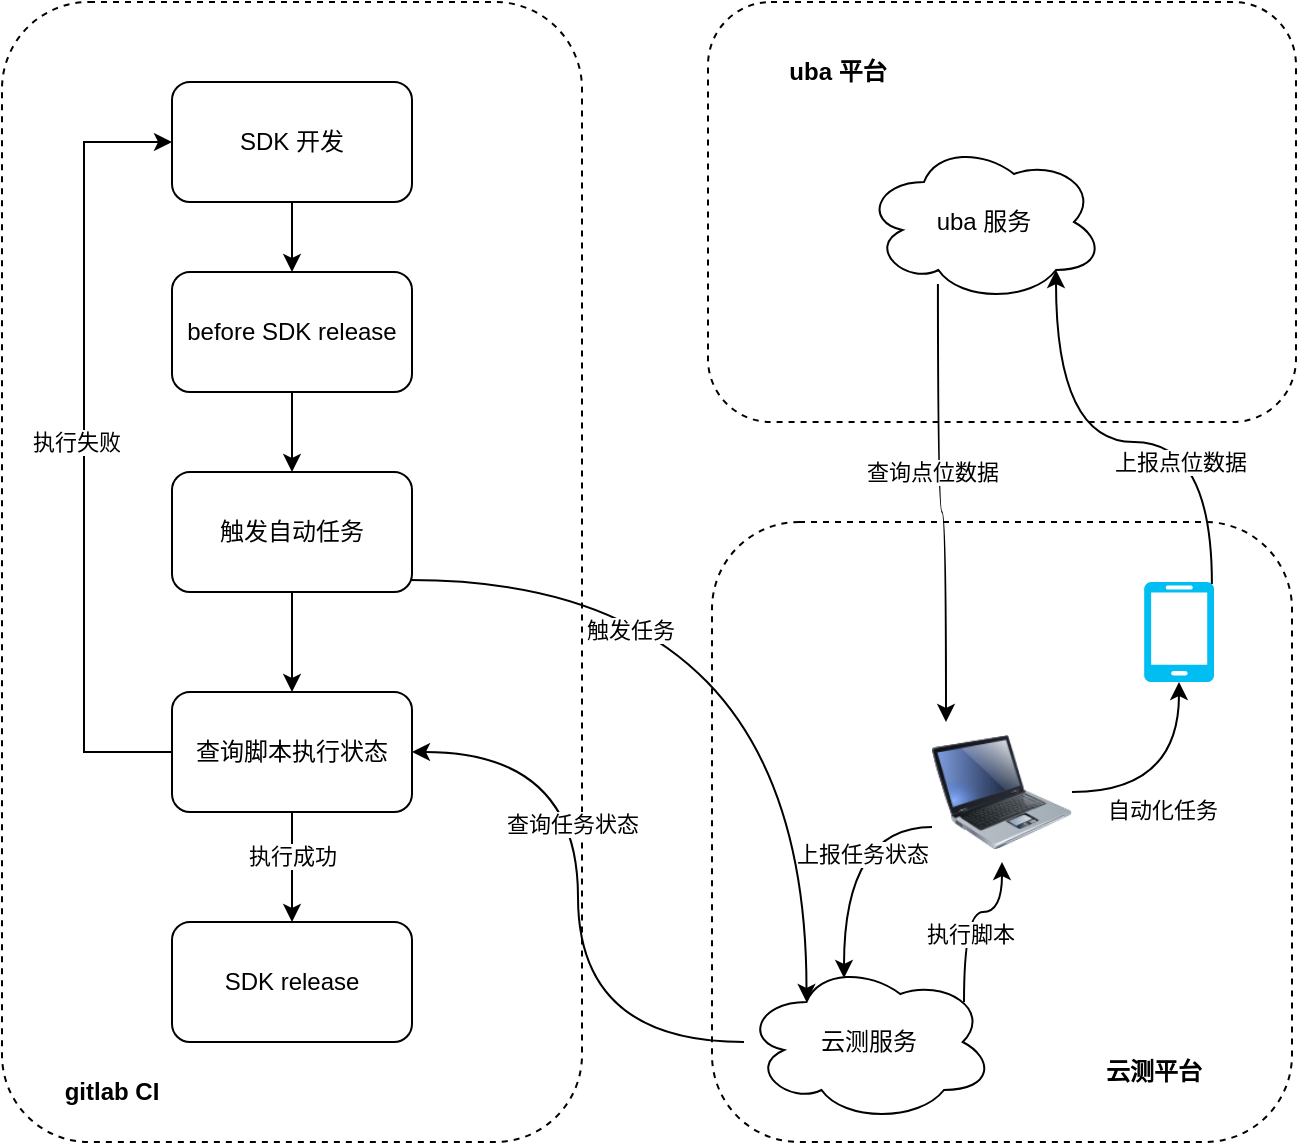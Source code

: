 <mxfile version="22.1.0" type="github">
  <diagram name="第 1 页" id="CWbB0reNdJYfrKpQ3krx">
    <mxGraphModel dx="1026" dy="655" grid="1" gridSize="10" guides="1" tooltips="1" connect="1" arrows="1" fold="1" page="1" pageScale="1" pageWidth="827" pageHeight="1169" math="0" shadow="0">
      <root>
        <mxCell id="0" />
        <mxCell id="1" parent="0" />
        <mxCell id="eWc8LPqZ7n1QxOSzpqEL-12" value="" style="rounded=1;whiteSpace=wrap;html=1;dashed=1;" parent="1" vertex="1">
          <mxGeometry x="59" y="210" width="290" height="570" as="geometry" />
        </mxCell>
        <mxCell id="eWc8LPqZ7n1QxOSzpqEL-30" value="" style="edgeStyle=orthogonalEdgeStyle;rounded=0;orthogonalLoop=1;jettySize=auto;html=1;" parent="1" source="eWc8LPqZ7n1QxOSzpqEL-1" target="eWc8LPqZ7n1QxOSzpqEL-3" edge="1">
          <mxGeometry relative="1" as="geometry" />
        </mxCell>
        <mxCell id="eWc8LPqZ7n1QxOSzpqEL-1" value="before SDK release" style="rounded=1;whiteSpace=wrap;html=1;" parent="1" vertex="1">
          <mxGeometry x="144" y="345" width="120" height="60" as="geometry" />
        </mxCell>
        <mxCell id="eWc8LPqZ7n1QxOSzpqEL-31" value="" style="edgeStyle=orthogonalEdgeStyle;rounded=0;orthogonalLoop=1;jettySize=auto;html=1;" parent="1" source="eWc8LPqZ7n1QxOSzpqEL-3" target="eWc8LPqZ7n1QxOSzpqEL-4" edge="1">
          <mxGeometry relative="1" as="geometry" />
        </mxCell>
        <mxCell id="eWc8LPqZ7n1QxOSzpqEL-3" value="触发自动任务" style="rounded=1;whiteSpace=wrap;html=1;" parent="1" vertex="1">
          <mxGeometry x="144" y="445" width="120" height="60" as="geometry" />
        </mxCell>
        <mxCell id="lJE3PWi9G3FHGFZcmfcB-39" style="edgeStyle=orthogonalEdgeStyle;rounded=0;orthogonalLoop=1;jettySize=auto;html=1;entryX=0;entryY=0.5;entryDx=0;entryDy=0;exitX=0;exitY=0.5;exitDx=0;exitDy=0;" edge="1" parent="1" source="eWc8LPqZ7n1QxOSzpqEL-4" target="lJE3PWi9G3FHGFZcmfcB-37">
          <mxGeometry relative="1" as="geometry">
            <Array as="points">
              <mxPoint x="100" y="585" />
              <mxPoint x="100" y="280" />
            </Array>
          </mxGeometry>
        </mxCell>
        <mxCell id="lJE3PWi9G3FHGFZcmfcB-40" value="执行失败" style="edgeLabel;html=1;align=center;verticalAlign=middle;resizable=0;points=[];" vertex="1" connectable="0" parent="lJE3PWi9G3FHGFZcmfcB-39">
          <mxGeometry x="0.015" y="4" relative="1" as="geometry">
            <mxPoint as="offset" />
          </mxGeometry>
        </mxCell>
        <mxCell id="eWc8LPqZ7n1QxOSzpqEL-4" value="查询脚本执行状态" style="rounded=1;whiteSpace=wrap;html=1;" parent="1" vertex="1">
          <mxGeometry x="144" y="555" width="120" height="60" as="geometry" />
        </mxCell>
        <mxCell id="eWc8LPqZ7n1QxOSzpqEL-27" style="edgeStyle=orthogonalEdgeStyle;rounded=1;orthogonalLoop=1;jettySize=auto;html=1;exitX=0.5;exitY=1;exitDx=0;exitDy=0;" parent="1" source="eWc8LPqZ7n1QxOSzpqEL-4" target="eWc8LPqZ7n1QxOSzpqEL-10" edge="1">
          <mxGeometry relative="1" as="geometry">
            <mxPoint x="204" y="600" as="sourcePoint" />
          </mxGeometry>
        </mxCell>
        <mxCell id="eWc8LPqZ7n1QxOSzpqEL-28" value="执行成功" style="edgeLabel;html=1;align=center;verticalAlign=middle;resizable=0;points=[];" parent="eWc8LPqZ7n1QxOSzpqEL-27" vertex="1" connectable="0">
          <mxGeometry x="-0.2" relative="1" as="geometry">
            <mxPoint as="offset" />
          </mxGeometry>
        </mxCell>
        <mxCell id="eWc8LPqZ7n1QxOSzpqEL-10" value="SDK release" style="rounded=1;whiteSpace=wrap;html=1;" parent="1" vertex="1">
          <mxGeometry x="144" y="670" width="120" height="60" as="geometry" />
        </mxCell>
        <mxCell id="eWc8LPqZ7n1QxOSzpqEL-13" value="gitlab CI" style="text;html=1;strokeColor=none;fillColor=none;align=center;verticalAlign=middle;whiteSpace=wrap;rounded=0;fontStyle=1" parent="1" vertex="1">
          <mxGeometry x="84" y="740" width="60" height="30" as="geometry" />
        </mxCell>
        <mxCell id="lJE3PWi9G3FHGFZcmfcB-1" value="" style="rounded=1;whiteSpace=wrap;html=1;dashed=1;" vertex="1" parent="1">
          <mxGeometry x="414" y="470" width="290" height="310" as="geometry" />
        </mxCell>
        <mxCell id="lJE3PWi9G3FHGFZcmfcB-2" value="云测平台" style="text;html=1;strokeColor=none;fillColor=none;align=center;verticalAlign=middle;whiteSpace=wrap;rounded=0;fontStyle=1" vertex="1" parent="1">
          <mxGeometry x="605" y="730" width="60" height="30" as="geometry" />
        </mxCell>
        <mxCell id="lJE3PWi9G3FHGFZcmfcB-11" style="edgeStyle=orthogonalEdgeStyle;orthogonalLoop=1;jettySize=auto;html=1;entryX=1;entryY=0.5;entryDx=0;entryDy=0;curved=1;" edge="1" parent="1" source="lJE3PWi9G3FHGFZcmfcB-3" target="eWc8LPqZ7n1QxOSzpqEL-4">
          <mxGeometry relative="1" as="geometry" />
        </mxCell>
        <mxCell id="lJE3PWi9G3FHGFZcmfcB-22" value="查询任务状态" style="edgeLabel;html=1;align=center;verticalAlign=middle;resizable=0;points=[];" vertex="1" connectable="0" parent="lJE3PWi9G3FHGFZcmfcB-11">
          <mxGeometry x="0.236" y="3" relative="1" as="geometry">
            <mxPoint as="offset" />
          </mxGeometry>
        </mxCell>
        <mxCell id="lJE3PWi9G3FHGFZcmfcB-13" value="" style="edgeStyle=orthogonalEdgeStyle;orthogonalLoop=1;jettySize=auto;html=1;curved=1;exitX=0.88;exitY=0.25;exitDx=0;exitDy=0;exitPerimeter=0;" edge="1" parent="1" source="lJE3PWi9G3FHGFZcmfcB-3" target="lJE3PWi9G3FHGFZcmfcB-12">
          <mxGeometry relative="1" as="geometry">
            <mxPoint x="477" y="630" as="sourcePoint" />
          </mxGeometry>
        </mxCell>
        <mxCell id="lJE3PWi9G3FHGFZcmfcB-14" value="执行脚本" style="edgeLabel;html=1;align=center;verticalAlign=middle;resizable=0;points=[];" vertex="1" connectable="0" parent="lJE3PWi9G3FHGFZcmfcB-13">
          <mxGeometry x="-0.233" y="-3" relative="1" as="geometry">
            <mxPoint as="offset" />
          </mxGeometry>
        </mxCell>
        <mxCell id="lJE3PWi9G3FHGFZcmfcB-3" value="云测服务" style="ellipse;shape=cloud;whiteSpace=wrap;html=1;" vertex="1" parent="1">
          <mxGeometry x="430" y="690" width="125" height="80" as="geometry" />
        </mxCell>
        <mxCell id="lJE3PWi9G3FHGFZcmfcB-5" value="" style="verticalLabelPosition=bottom;html=1;verticalAlign=top;align=center;strokeColor=none;fillColor=#00BEF2;shape=mxgraph.azure.mobile;pointerEvents=1;" vertex="1" parent="1">
          <mxGeometry x="630" y="500" width="35" height="50" as="geometry" />
        </mxCell>
        <mxCell id="lJE3PWi9G3FHGFZcmfcB-6" value="" style="rounded=1;whiteSpace=wrap;html=1;dashed=1;" vertex="1" parent="1">
          <mxGeometry x="412" y="210" width="294" height="210" as="geometry" />
        </mxCell>
        <mxCell id="lJE3PWi9G3FHGFZcmfcB-7" value="uba 平台" style="text;html=1;strokeColor=none;fillColor=none;align=center;verticalAlign=middle;whiteSpace=wrap;rounded=0;fontStyle=1" vertex="1" parent="1">
          <mxGeometry x="446.5" y="230" width="60" height="30" as="geometry" />
        </mxCell>
        <mxCell id="lJE3PWi9G3FHGFZcmfcB-23" style="edgeStyle=orthogonalEdgeStyle;orthogonalLoop=1;jettySize=auto;html=1;curved=1;entryX=0.1;entryY=0;entryDx=0;entryDy=0;entryPerimeter=0;exitX=0.308;exitY=0.888;exitDx=0;exitDy=0;exitPerimeter=0;" edge="1" parent="1" source="lJE3PWi9G3FHGFZcmfcB-8" target="lJE3PWi9G3FHGFZcmfcB-12">
          <mxGeometry relative="1" as="geometry" />
        </mxCell>
        <mxCell id="lJE3PWi9G3FHGFZcmfcB-24" value="查询点位数据" style="edgeLabel;html=1;align=center;verticalAlign=middle;resizable=0;points=[];" vertex="1" connectable="0" parent="lJE3PWi9G3FHGFZcmfcB-23">
          <mxGeometry x="-0.164" y="-7" relative="1" as="geometry">
            <mxPoint x="4" y="1" as="offset" />
          </mxGeometry>
        </mxCell>
        <mxCell id="lJE3PWi9G3FHGFZcmfcB-8" value="uba 服务" style="ellipse;shape=cloud;whiteSpace=wrap;html=1;" vertex="1" parent="1">
          <mxGeometry x="490" y="280" width="120" height="80" as="geometry" />
        </mxCell>
        <mxCell id="lJE3PWi9G3FHGFZcmfcB-9" style="edgeStyle=orthogonalEdgeStyle;orthogonalLoop=1;jettySize=auto;html=1;entryX=0.25;entryY=0.25;entryDx=0;entryDy=0;entryPerimeter=0;curved=1;exitX=0.992;exitY=0.9;exitDx=0;exitDy=0;exitPerimeter=0;" edge="1" parent="1" source="eWc8LPqZ7n1QxOSzpqEL-3" target="lJE3PWi9G3FHGFZcmfcB-3">
          <mxGeometry relative="1" as="geometry" />
        </mxCell>
        <mxCell id="lJE3PWi9G3FHGFZcmfcB-21" value="触发任务" style="edgeLabel;html=1;align=center;verticalAlign=middle;resizable=0;points=[];" vertex="1" connectable="0" parent="lJE3PWi9G3FHGFZcmfcB-9">
          <mxGeometry x="-0.463" y="-25" relative="1" as="geometry">
            <mxPoint as="offset" />
          </mxGeometry>
        </mxCell>
        <mxCell id="lJE3PWi9G3FHGFZcmfcB-12" value="" style="image;html=1;image=img/lib/clip_art/computers/Laptop_128x128.png" vertex="1" parent="1">
          <mxGeometry x="524" y="570" width="70" height="70" as="geometry" />
        </mxCell>
        <mxCell id="lJE3PWi9G3FHGFZcmfcB-15" style="edgeStyle=orthogonalEdgeStyle;orthogonalLoop=1;jettySize=auto;html=1;entryX=0.5;entryY=1;entryDx=0;entryDy=0;entryPerimeter=0;curved=1;" edge="1" parent="1" source="lJE3PWi9G3FHGFZcmfcB-12" target="lJE3PWi9G3FHGFZcmfcB-5">
          <mxGeometry relative="1" as="geometry" />
        </mxCell>
        <mxCell id="lJE3PWi9G3FHGFZcmfcB-16" value="自动化任务" style="edgeLabel;html=1;align=center;verticalAlign=middle;resizable=0;points=[];" vertex="1" connectable="0" parent="lJE3PWi9G3FHGFZcmfcB-15">
          <mxGeometry x="-0.016" y="9" relative="1" as="geometry">
            <mxPoint y="9" as="offset" />
          </mxGeometry>
        </mxCell>
        <mxCell id="lJE3PWi9G3FHGFZcmfcB-29" style="edgeStyle=orthogonalEdgeStyle;orthogonalLoop=1;jettySize=auto;html=1;entryX=0.4;entryY=0.1;entryDx=0;entryDy=0;entryPerimeter=0;exitX=0;exitY=0.75;exitDx=0;exitDy=0;curved=1;" edge="1" parent="1" source="lJE3PWi9G3FHGFZcmfcB-12" target="lJE3PWi9G3FHGFZcmfcB-3">
          <mxGeometry relative="1" as="geometry" />
        </mxCell>
        <mxCell id="lJE3PWi9G3FHGFZcmfcB-30" value="上报任务状态" style="edgeLabel;html=1;align=center;verticalAlign=middle;resizable=0;points=[];" vertex="1" connectable="0" parent="lJE3PWi9G3FHGFZcmfcB-29">
          <mxGeometry x="-0.034" y="9" relative="1" as="geometry">
            <mxPoint as="offset" />
          </mxGeometry>
        </mxCell>
        <mxCell id="lJE3PWi9G3FHGFZcmfcB-33" style="edgeStyle=orthogonalEdgeStyle;orthogonalLoop=1;jettySize=auto;html=1;entryX=0.8;entryY=0.8;entryDx=0;entryDy=0;entryPerimeter=0;curved=1;exitX=0.97;exitY=0.02;exitDx=0;exitDy=0;exitPerimeter=0;" edge="1" parent="1" source="lJE3PWi9G3FHGFZcmfcB-5" target="lJE3PWi9G3FHGFZcmfcB-8">
          <mxGeometry relative="1" as="geometry" />
        </mxCell>
        <mxCell id="lJE3PWi9G3FHGFZcmfcB-35" value="上报点位数据" style="edgeLabel;html=1;align=center;verticalAlign=middle;resizable=0;points=[];" vertex="1" connectable="0" parent="lJE3PWi9G3FHGFZcmfcB-33">
          <mxGeometry x="-0.136" y="-7" relative="1" as="geometry">
            <mxPoint x="14" y="17" as="offset" />
          </mxGeometry>
        </mxCell>
        <mxCell id="lJE3PWi9G3FHGFZcmfcB-38" value="" style="edgeStyle=orthogonalEdgeStyle;rounded=0;orthogonalLoop=1;jettySize=auto;html=1;" edge="1" parent="1" source="lJE3PWi9G3FHGFZcmfcB-37" target="eWc8LPqZ7n1QxOSzpqEL-1">
          <mxGeometry relative="1" as="geometry" />
        </mxCell>
        <mxCell id="lJE3PWi9G3FHGFZcmfcB-37" value="SDK 开发" style="rounded=1;whiteSpace=wrap;html=1;" vertex="1" parent="1">
          <mxGeometry x="144" y="250" width="120" height="60" as="geometry" />
        </mxCell>
      </root>
    </mxGraphModel>
  </diagram>
</mxfile>
